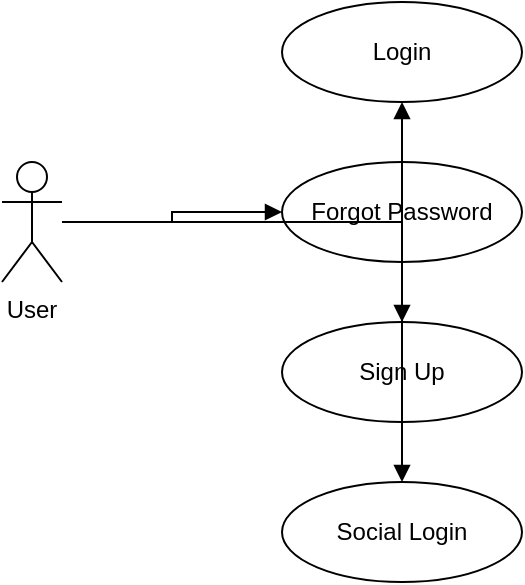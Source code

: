 <mxfile><diagram id="usecase1" name="Use Case Diagram"><mxGraphModel dx="1000" dy="1000" grid="1" gridSize="10" guides="1" tooltips="1" connect="1" arrows="1" fold="1" page="1" pageScale="1" pageWidth="827" pageHeight="1169" math="0" shadow="0"><root><mxCell id="0" /><mxCell id="1" parent="0" /><mxCell id="2" value="User" style="shape=umlActor;verticalLabelPosition=bottom;verticalAlign=top;" vertex="1" parent="1"><mxGeometry x="60" y="180" width="30" height="60" as="geometry" /></mxCell><mxCell id="3" value="Login" style="ellipse;whiteSpace=wrap;html=1;aspect=fixed;" vertex="1" parent="1"><mxGeometry x="200" y="100" width="120" height="50" as="geometry" /></mxCell><mxCell id="4" value="Forgot Password" style="ellipse;whiteSpace=wrap;html=1;aspect=fixed;" vertex="1" parent="1"><mxGeometry x="200" y="180" width="120" height="50" as="geometry" /></mxCell><mxCell id="5" value="Sign Up" style="ellipse;whiteSpace=wrap;html=1;aspect=fixed;" vertex="1" parent="1"><mxGeometry x="200" y="260" width="120" height="50" as="geometry" /></mxCell><mxCell id="6" value="Social Login" style="ellipse;whiteSpace=wrap;html=1;aspect=fixed;" vertex="1" parent="1"><mxGeometry x="200" y="340" width="120" height="50" as="geometry" /></mxCell><mxCell id="7" style="edgeStyle=orthogonalEdgeStyle;rounded=0;orthogonalLoop=1;jettySize=auto;html=1;endArrow=block;endFill=1;" edge="1" parent="1" source="2" target="3"><mxGeometry relative="1" as="geometry" /></mxCell><mxCell id="8" style="edgeStyle=orthogonalEdgeStyle;rounded=0;orthogonalLoop=1;jettySize=auto;html=1;endArrow=block;endFill=1;" edge="1" parent="1" source="2" target="4"><mxGeometry relative="1" as="geometry" /></mxCell><mxCell id="9" style="edgeStyle=orthogonalEdgeStyle;rounded=0;orthogonalLoop=1;jettySize=auto;html=1;endArrow=block;endFill=1;" edge="1" parent="1" source="2" target="5"><mxGeometry relative="1" as="geometry" /></mxCell><mxCell id="10" style="edgeStyle=orthogonalEdgeStyle;rounded=0;orthogonalLoop=1;jettySize=auto;html=1;endArrow=block;endFill=1;" edge="1" parent="1" source="2" target="6"><mxGeometry relative="1" as="geometry" /></mxCell></root></mxGraphModel></diagram></mxfile>
